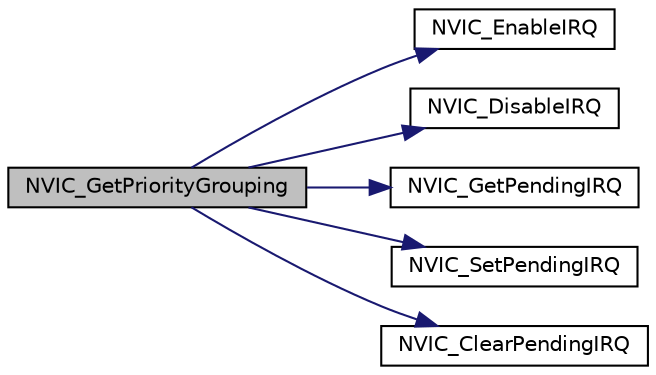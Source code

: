 digraph "NVIC_GetPriorityGrouping"
{
  edge [fontname="Helvetica",fontsize="10",labelfontname="Helvetica",labelfontsize="10"];
  node [fontname="Helvetica",fontsize="10",shape=record];
  rankdir="LR";
  Node26 [label="NVIC_GetPriorityGrouping",height=0.2,width=0.4,color="black", fillcolor="grey75", style="filled", fontcolor="black"];
  Node26 -> Node27 [color="midnightblue",fontsize="10",style="solid",fontname="Helvetica"];
  Node27 [label="NVIC_EnableIRQ",height=0.2,width=0.4,color="black", fillcolor="white", style="filled",URL="$group___c_m_s_i_s___core___n_v_i_c_functions.html#ga3349f2e3580d7ce22d6530b7294e5921",tooltip="Enable External Interrupt. "];
  Node26 -> Node28 [color="midnightblue",fontsize="10",style="solid",fontname="Helvetica"];
  Node28 [label="NVIC_DisableIRQ",height=0.2,width=0.4,color="black", fillcolor="white", style="filled",URL="$group___c_m_s_i_s___core___n_v_i_c_functions.html#ga260fba04ac8346855c57f091d4ee1e71",tooltip="Disable External Interrupt. "];
  Node26 -> Node29 [color="midnightblue",fontsize="10",style="solid",fontname="Helvetica"];
  Node29 [label="NVIC_GetPendingIRQ",height=0.2,width=0.4,color="black", fillcolor="white", style="filled",URL="$group___c_m_s_i_s___core___n_v_i_c_functions.html#gafec8042db64c0f8ed432b6c8386a05d8",tooltip="Get Pending Interrupt. "];
  Node26 -> Node30 [color="midnightblue",fontsize="10",style="solid",fontname="Helvetica"];
  Node30 [label="NVIC_SetPendingIRQ",height=0.2,width=0.4,color="black", fillcolor="white", style="filled",URL="$group___c_m_s_i_s___core___n_v_i_c_functions.html#ga3ecf446519da33e1690deffbf5be505f",tooltip="Set Pending Interrupt. "];
  Node26 -> Node31 [color="midnightblue",fontsize="10",style="solid",fontname="Helvetica"];
  Node31 [label="NVIC_ClearPendingIRQ",height=0.2,width=0.4,color="black", fillcolor="white", style="filled",URL="$group___c_m_s_i_s___core___n_v_i_c_functions.html#ga332e10ef9605dc6eb10b9e14511930f8",tooltip="Clear Pending Interrupt. "];
}
